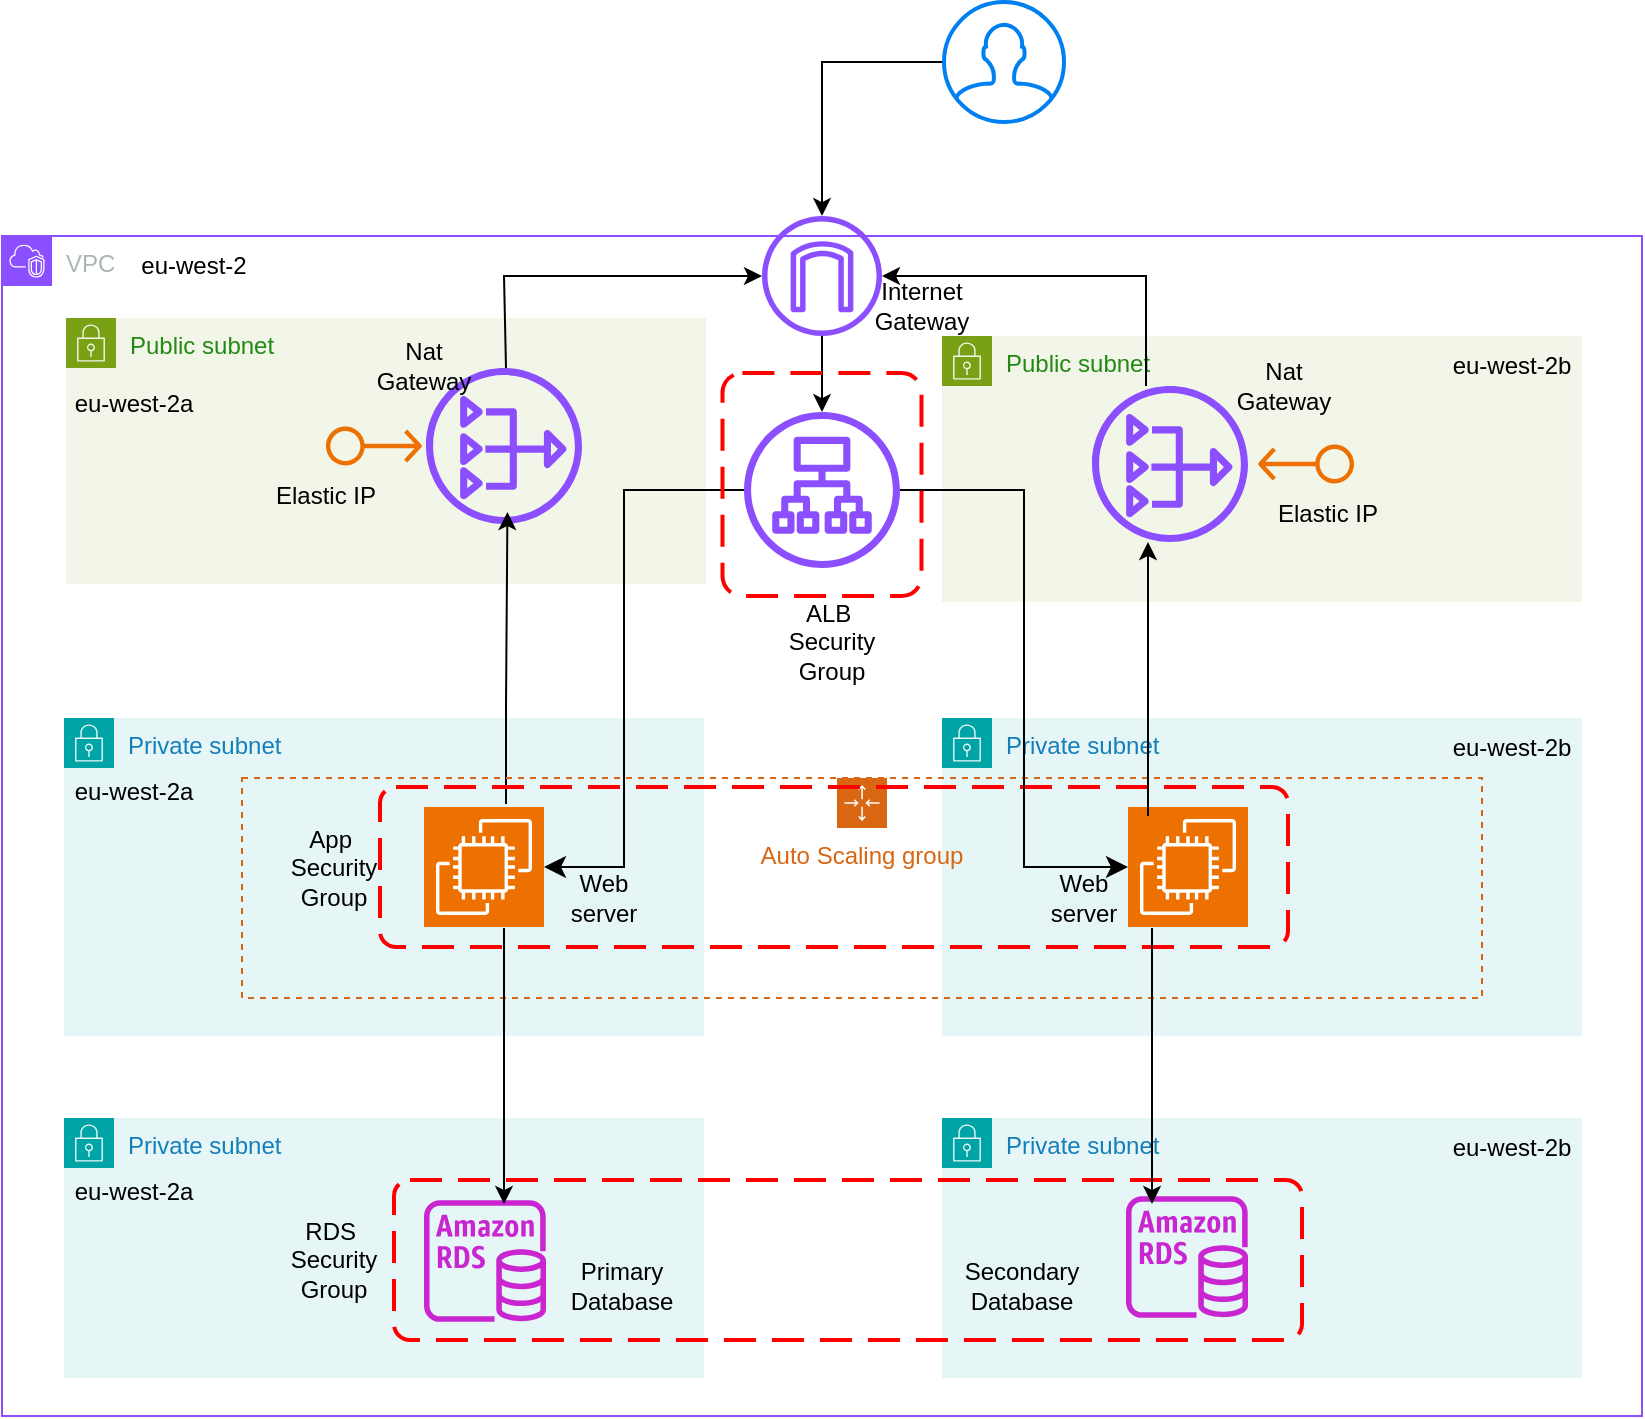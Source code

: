 <mxfile version="24.6.2" type="device">
  <diagram name="Page-1" id="XunEHdQ2r4Ur_lCHkOZh">
    <mxGraphModel dx="1434" dy="900" grid="1" gridSize="10" guides="1" tooltips="1" connect="1" arrows="1" fold="1" page="1" pageScale="1" pageWidth="850" pageHeight="1100" math="0" shadow="0">
      <root>
        <mxCell id="0" />
        <mxCell id="1" parent="0" />
        <mxCell id="7yGEbL5kupSrWjwdthF7-4" value="Public subnet" style="points=[[0,0],[0.25,0],[0.5,0],[0.75,0],[1,0],[1,0.25],[1,0.5],[1,0.75],[1,1],[0.75,1],[0.5,1],[0.25,1],[0,1],[0,0.75],[0,0.5],[0,0.25]];outlineConnect=0;gradientColor=none;html=1;whiteSpace=wrap;fontSize=12;fontStyle=0;container=1;pointerEvents=0;collapsible=0;recursiveResize=0;shape=mxgraph.aws4.group;grIcon=mxgraph.aws4.group_security_group;grStroke=0;strokeColor=#7AA116;fillColor=#F2F6E8;verticalAlign=top;align=left;spacingLeft=30;fontColor=#248814;dashed=0;" vertex="1" parent="1">
          <mxGeometry x="41" y="198" width="320" height="133" as="geometry" />
        </mxCell>
        <mxCell id="7yGEbL5kupSrWjwdthF7-7" value="" style="sketch=0;outlineConnect=0;fontColor=#232F3E;gradientColor=none;fillColor=#8C4FFF;strokeColor=none;dashed=0;verticalLabelPosition=bottom;verticalAlign=top;align=center;html=1;fontSize=12;fontStyle=0;aspect=fixed;pointerEvents=1;shape=mxgraph.aws4.nat_gateway;" vertex="1" parent="7yGEbL5kupSrWjwdthF7-4">
          <mxGeometry x="180" y="25" width="78" height="78" as="geometry" />
        </mxCell>
        <mxCell id="7yGEbL5kupSrWjwdthF7-9" value="" style="sketch=0;outlineConnect=0;fontColor=#232F3E;gradientColor=none;fillColor=#ED7100;strokeColor=none;dashed=0;verticalLabelPosition=bottom;verticalAlign=top;align=center;html=1;fontSize=12;fontStyle=0;aspect=fixed;pointerEvents=1;shape=mxgraph.aws4.elastic_ip_address;" vertex="1" parent="7yGEbL5kupSrWjwdthF7-4">
          <mxGeometry x="130" y="54" width="48" height="20" as="geometry" />
        </mxCell>
        <mxCell id="7yGEbL5kupSrWjwdthF7-12" value="" style="endArrow=classic;html=1;rounded=0;" edge="1" parent="7yGEbL5kupSrWjwdthF7-4" target="7yGEbL5kupSrWjwdthF7-6">
          <mxGeometry width="50" height="50" relative="1" as="geometry">
            <mxPoint x="220" y="25" as="sourcePoint" />
            <mxPoint x="270" y="-25" as="targetPoint" />
            <Array as="points">
              <mxPoint x="219" y="-21" />
            </Array>
          </mxGeometry>
        </mxCell>
        <mxCell id="7yGEbL5kupSrWjwdthF7-17" value="Elastic IP" style="text;html=1;align=center;verticalAlign=middle;whiteSpace=wrap;rounded=0;" vertex="1" parent="7yGEbL5kupSrWjwdthF7-4">
          <mxGeometry x="100" y="74" width="60" height="30" as="geometry" />
        </mxCell>
        <mxCell id="7yGEbL5kupSrWjwdthF7-1" value="VPC" style="points=[[0,0],[0.25,0],[0.5,0],[0.75,0],[1,0],[1,0.25],[1,0.5],[1,0.75],[1,1],[0.75,1],[0.5,1],[0.25,1],[0,1],[0,0.75],[0,0.5],[0,0.25]];outlineConnect=0;gradientColor=none;html=1;whiteSpace=wrap;fontSize=12;fontStyle=0;container=1;pointerEvents=0;collapsible=0;recursiveResize=0;shape=mxgraph.aws4.group;grIcon=mxgraph.aws4.group_vpc2;strokeColor=#8C4FFF;fillColor=none;verticalAlign=top;align=left;spacingLeft=30;fontColor=#AAB7B8;dashed=0;" vertex="1" parent="1">
          <mxGeometry x="9" y="157" width="820" height="590" as="geometry" />
        </mxCell>
        <mxCell id="7yGEbL5kupSrWjwdthF7-2" value="Public subnet" style="points=[[0,0],[0.25,0],[0.5,0],[0.75,0],[1,0],[1,0.25],[1,0.5],[1,0.75],[1,1],[0.75,1],[0.5,1],[0.25,1],[0,1],[0,0.75],[0,0.5],[0,0.25]];outlineConnect=0;gradientColor=none;html=1;whiteSpace=wrap;fontSize=12;fontStyle=0;container=1;pointerEvents=0;collapsible=0;recursiveResize=0;shape=mxgraph.aws4.group;grIcon=mxgraph.aws4.group_security_group;grStroke=0;strokeColor=#7AA116;fillColor=#F2F6E8;verticalAlign=top;align=left;spacingLeft=30;fontColor=#248814;dashed=0;" vertex="1" parent="7yGEbL5kupSrWjwdthF7-1">
          <mxGeometry x="470" y="50" width="320" height="133" as="geometry" />
        </mxCell>
        <mxCell id="7yGEbL5kupSrWjwdthF7-10" value="" style="sketch=0;outlineConnect=0;fontColor=#232F3E;gradientColor=none;fillColor=#ED7100;strokeColor=none;verticalLabelPosition=bottom;verticalAlign=top;align=center;html=1;fontSize=12;fontStyle=0;aspect=fixed;pointerEvents=1;shape=mxgraph.aws4.elastic_ip_address;direction=west;" vertex="1" parent="7yGEbL5kupSrWjwdthF7-2">
          <mxGeometry x="158" y="54" width="48" height="20" as="geometry" />
        </mxCell>
        <mxCell id="7yGEbL5kupSrWjwdthF7-8" value="" style="sketch=0;outlineConnect=0;fontColor=#232F3E;gradientColor=none;fillColor=#8C4FFF;strokeColor=none;dashed=0;verticalLabelPosition=bottom;verticalAlign=top;align=center;html=1;fontSize=12;fontStyle=0;aspect=fixed;pointerEvents=1;shape=mxgraph.aws4.nat_gateway;" vertex="1" parent="7yGEbL5kupSrWjwdthF7-2">
          <mxGeometry x="75" y="25" width="78" height="78" as="geometry" />
        </mxCell>
        <mxCell id="7yGEbL5kupSrWjwdthF7-13" value="" style="endArrow=classic;html=1;rounded=0;" edge="1" parent="7yGEbL5kupSrWjwdthF7-2" target="7yGEbL5kupSrWjwdthF7-6">
          <mxGeometry width="50" height="50" relative="1" as="geometry">
            <mxPoint x="102" y="25" as="sourcePoint" />
            <mxPoint x="-18" y="-34" as="targetPoint" />
            <Array as="points">
              <mxPoint x="102" y="-30" />
            </Array>
          </mxGeometry>
        </mxCell>
        <mxCell id="7yGEbL5kupSrWjwdthF7-16" value="Nat Gateway" style="text;html=1;align=center;verticalAlign=middle;whiteSpace=wrap;rounded=0;" vertex="1" parent="7yGEbL5kupSrWjwdthF7-2">
          <mxGeometry x="141" y="10" width="60" height="30" as="geometry" />
        </mxCell>
        <mxCell id="7yGEbL5kupSrWjwdthF7-18" value="Elastic IP" style="text;html=1;align=center;verticalAlign=middle;whiteSpace=wrap;rounded=0;" vertex="1" parent="7yGEbL5kupSrWjwdthF7-2">
          <mxGeometry x="163" y="74" width="60" height="30" as="geometry" />
        </mxCell>
        <mxCell id="7yGEbL5kupSrWjwdthF7-71" value="eu-west-2b" style="text;html=1;align=center;verticalAlign=middle;whiteSpace=wrap;rounded=0;" vertex="1" parent="7yGEbL5kupSrWjwdthF7-2">
          <mxGeometry x="250" width="70" height="30" as="geometry" />
        </mxCell>
        <mxCell id="7yGEbL5kupSrWjwdthF7-5" value="" style="sketch=0;outlineConnect=0;fontColor=#232F3E;gradientColor=none;fillColor=#8C4FFF;strokeColor=none;dashed=0;verticalLabelPosition=bottom;verticalAlign=top;align=center;html=1;fontSize=12;fontStyle=0;aspect=fixed;pointerEvents=1;shape=mxgraph.aws4.application_load_balancer;" vertex="1" parent="7yGEbL5kupSrWjwdthF7-1">
          <mxGeometry x="371" y="88" width="78" height="78" as="geometry" />
        </mxCell>
        <mxCell id="7yGEbL5kupSrWjwdthF7-19" value="Private subnet" style="points=[[0,0],[0.25,0],[0.5,0],[0.75,0],[1,0],[1,0.25],[1,0.5],[1,0.75],[1,1],[0.75,1],[0.5,1],[0.25,1],[0,1],[0,0.75],[0,0.5],[0,0.25]];outlineConnect=0;gradientColor=none;html=1;whiteSpace=wrap;fontSize=12;fontStyle=0;container=1;pointerEvents=0;collapsible=0;recursiveResize=0;shape=mxgraph.aws4.group;grIcon=mxgraph.aws4.group_security_group;grStroke=0;strokeColor=#00A4A6;fillColor=#E6F6F7;verticalAlign=top;align=left;spacingLeft=30;fontColor=#147EBA;dashed=0;" vertex="1" parent="7yGEbL5kupSrWjwdthF7-1">
          <mxGeometry x="31" y="241" width="320" height="159" as="geometry" />
        </mxCell>
        <mxCell id="7yGEbL5kupSrWjwdthF7-34" value="" style="endArrow=classic;html=1;rounded=0;" edge="1" parent="7yGEbL5kupSrWjwdthF7-19">
          <mxGeometry width="50" height="50" relative="1" as="geometry">
            <mxPoint x="221" y="43" as="sourcePoint" />
            <mxPoint x="221.713" y="-103" as="targetPoint" />
            <Array as="points">
              <mxPoint x="221" y="-6" />
            </Array>
          </mxGeometry>
        </mxCell>
        <mxCell id="7yGEbL5kupSrWjwdthF7-69" value="eu-west-2a" style="text;html=1;align=center;verticalAlign=middle;whiteSpace=wrap;rounded=0;" vertex="1" parent="7yGEbL5kupSrWjwdthF7-19">
          <mxGeometry y="22" width="70" height="30" as="geometry" />
        </mxCell>
        <mxCell id="7yGEbL5kupSrWjwdthF7-20" value="Private subnet" style="points=[[0,0],[0.25,0],[0.5,0],[0.75,0],[1,0],[1,0.25],[1,0.5],[1,0.75],[1,1],[0.75,1],[0.5,1],[0.25,1],[0,1],[0,0.75],[0,0.5],[0,0.25]];outlineConnect=0;gradientColor=none;html=1;whiteSpace=wrap;fontSize=12;fontStyle=0;container=1;pointerEvents=0;collapsible=0;recursiveResize=0;shape=mxgraph.aws4.group;grIcon=mxgraph.aws4.group_security_group;grStroke=0;strokeColor=#00A4A6;fillColor=#E6F6F7;verticalAlign=top;align=left;spacingLeft=30;fontColor=#147EBA;dashed=0;" vertex="1" parent="7yGEbL5kupSrWjwdthF7-1">
          <mxGeometry x="470" y="241" width="320" height="159" as="geometry" />
        </mxCell>
        <mxCell id="7yGEbL5kupSrWjwdthF7-72" value="eu-west-2b" style="text;html=1;align=center;verticalAlign=middle;whiteSpace=wrap;rounded=0;" vertex="1" parent="7yGEbL5kupSrWjwdthF7-20">
          <mxGeometry x="250" width="70" height="30" as="geometry" />
        </mxCell>
        <mxCell id="7yGEbL5kupSrWjwdthF7-6" value="" style="sketch=0;outlineConnect=0;fontColor=#232F3E;gradientColor=none;fillColor=#8C4FFF;strokeColor=none;dashed=0;verticalLabelPosition=bottom;verticalAlign=top;align=center;html=1;fontSize=12;fontStyle=0;aspect=fixed;pointerEvents=1;shape=mxgraph.aws4.internet_gateway;" vertex="1" parent="7yGEbL5kupSrWjwdthF7-1">
          <mxGeometry x="380" y="-10" width="60" height="60" as="geometry" />
        </mxCell>
        <mxCell id="7yGEbL5kupSrWjwdthF7-14" value="" style="endArrow=classic;html=1;rounded=0;" edge="1" parent="7yGEbL5kupSrWjwdthF7-1" source="7yGEbL5kupSrWjwdthF7-6" target="7yGEbL5kupSrWjwdthF7-5">
          <mxGeometry width="50" height="50" relative="1" as="geometry">
            <mxPoint x="413" y="30" as="sourcePoint" />
            <mxPoint x="533" y="89" as="targetPoint" />
          </mxGeometry>
        </mxCell>
        <mxCell id="7yGEbL5kupSrWjwdthF7-21" value="Private subnet" style="points=[[0,0],[0.25,0],[0.5,0],[0.75,0],[1,0],[1,0.25],[1,0.5],[1,0.75],[1,1],[0.75,1],[0.5,1],[0.25,1],[0,1],[0,0.75],[0,0.5],[0,0.25]];outlineConnect=0;gradientColor=none;html=1;whiteSpace=wrap;fontSize=12;fontStyle=0;container=1;pointerEvents=0;collapsible=0;recursiveResize=0;shape=mxgraph.aws4.group;grIcon=mxgraph.aws4.group_security_group;grStroke=0;strokeColor=#00A4A6;fillColor=#E6F6F7;verticalAlign=top;align=left;spacingLeft=30;fontColor=#147EBA;dashed=0;" vertex="1" parent="7yGEbL5kupSrWjwdthF7-1">
          <mxGeometry x="31" y="441" width="320" height="130" as="geometry" />
        </mxCell>
        <mxCell id="7yGEbL5kupSrWjwdthF7-27" value="" style="sketch=0;outlineConnect=0;fontColor=#232F3E;gradientColor=none;fillColor=#C925D1;strokeColor=none;dashed=0;verticalLabelPosition=bottom;verticalAlign=top;align=center;html=1;fontSize=12;fontStyle=0;aspect=fixed;pointerEvents=1;shape=mxgraph.aws4.rds_instance;" vertex="1" parent="7yGEbL5kupSrWjwdthF7-21">
          <mxGeometry x="180" y="41" width="61" height="61" as="geometry" />
        </mxCell>
        <mxCell id="7yGEbL5kupSrWjwdthF7-44" value="RDS&amp;nbsp;&lt;br&gt;Security Group" style="text;html=1;align=center;verticalAlign=middle;whiteSpace=wrap;rounded=0;" vertex="1" parent="7yGEbL5kupSrWjwdthF7-21">
          <mxGeometry x="105" y="56" width="60" height="30" as="geometry" />
        </mxCell>
        <mxCell id="7yGEbL5kupSrWjwdthF7-70" value="eu-west-2a" style="text;html=1;align=center;verticalAlign=middle;whiteSpace=wrap;rounded=0;" vertex="1" parent="7yGEbL5kupSrWjwdthF7-21">
          <mxGeometry y="22" width="70" height="30" as="geometry" />
        </mxCell>
        <mxCell id="7yGEbL5kupSrWjwdthF7-22" value="Private subnet" style="points=[[0,0],[0.25,0],[0.5,0],[0.75,0],[1,0],[1,0.25],[1,0.5],[1,0.75],[1,1],[0.75,1],[0.5,1],[0.25,1],[0,1],[0,0.75],[0,0.5],[0,0.25]];outlineConnect=0;gradientColor=none;html=1;whiteSpace=wrap;fontSize=12;fontStyle=0;container=1;pointerEvents=0;collapsible=0;recursiveResize=0;shape=mxgraph.aws4.group;grIcon=mxgraph.aws4.group_security_group;grStroke=0;strokeColor=#00A4A6;fillColor=#E6F6F7;verticalAlign=top;align=left;spacingLeft=30;fontColor=#147EBA;dashed=0;" vertex="1" parent="7yGEbL5kupSrWjwdthF7-1">
          <mxGeometry x="470" y="441" width="320" height="130" as="geometry" />
        </mxCell>
        <mxCell id="7yGEbL5kupSrWjwdthF7-28" value="" style="sketch=0;outlineConnect=0;fontColor=#232F3E;gradientColor=none;fillColor=#C925D1;strokeColor=none;dashed=0;verticalLabelPosition=bottom;verticalAlign=top;align=center;html=1;fontSize=12;fontStyle=0;aspect=fixed;pointerEvents=1;shape=mxgraph.aws4.rds_instance;" vertex="1" parent="7yGEbL5kupSrWjwdthF7-22">
          <mxGeometry x="92" y="39" width="61" height="61" as="geometry" />
        </mxCell>
        <mxCell id="7yGEbL5kupSrWjwdthF7-73" value="eu-west-2b" style="text;html=1;align=center;verticalAlign=middle;whiteSpace=wrap;rounded=0;" vertex="1" parent="7yGEbL5kupSrWjwdthF7-22">
          <mxGeometry x="250" width="70" height="30" as="geometry" />
        </mxCell>
        <mxCell id="7yGEbL5kupSrWjwdthF7-23" value="Auto Scaling group" style="points=[[0,0],[0.25,0],[0.5,0],[0.75,0],[1,0],[1,0.25],[1,0.5],[1,0.75],[1,1],[0.75,1],[0.5,1],[0.25,1],[0,1],[0,0.75],[0,0.5],[0,0.25]];outlineConnect=0;gradientColor=none;html=1;whiteSpace=wrap;fontSize=12;fontStyle=0;container=1;pointerEvents=0;collapsible=0;recursiveResize=0;shape=mxgraph.aws4.groupCenter;grIcon=mxgraph.aws4.group_auto_scaling_group;grStroke=1;strokeColor=#D86613;fillColor=none;verticalAlign=top;align=center;fontColor=#D86613;dashed=1;spacingTop=25;" vertex="1" parent="7yGEbL5kupSrWjwdthF7-1">
          <mxGeometry x="120" y="271" width="620" height="110" as="geometry" />
        </mxCell>
        <mxCell id="7yGEbL5kupSrWjwdthF7-24" value="" style="sketch=0;points=[[0,0,0],[0.25,0,0],[0.5,0,0],[0.75,0,0],[1,0,0],[0,1,0],[0.25,1,0],[0.5,1,0],[0.75,1,0],[1,1,0],[0,0.25,0],[0,0.5,0],[0,0.75,0],[1,0.25,0],[1,0.5,0],[1,0.75,0]];outlineConnect=0;fontColor=#232F3E;fillColor=#ED7100;strokeColor=#ffffff;dashed=0;verticalLabelPosition=bottom;verticalAlign=top;align=center;html=1;fontSize=12;fontStyle=0;aspect=fixed;shape=mxgraph.aws4.resourceIcon;resIcon=mxgraph.aws4.ec2;" vertex="1" parent="7yGEbL5kupSrWjwdthF7-23">
          <mxGeometry x="91" y="14.5" width="60" height="60" as="geometry" />
        </mxCell>
        <mxCell id="7yGEbL5kupSrWjwdthF7-25" value="" style="sketch=0;points=[[0,0,0],[0.25,0,0],[0.5,0,0],[0.75,0,0],[1,0,0],[0,1,0],[0.25,1,0],[0.5,1,0],[0.75,1,0],[1,1,0],[0,0.25,0],[0,0.5,0],[0,0.75,0],[1,0.25,0],[1,0.5,0],[1,0.75,0]];outlineConnect=0;fontColor=#232F3E;fillColor=#ED7100;strokeColor=#ffffff;dashed=0;verticalLabelPosition=bottom;verticalAlign=top;align=center;html=1;fontSize=12;fontStyle=0;aspect=fixed;shape=mxgraph.aws4.resourceIcon;resIcon=mxgraph.aws4.ec2;" vertex="1" parent="7yGEbL5kupSrWjwdthF7-23">
          <mxGeometry x="443" y="14.5" width="60" height="60" as="geometry" />
        </mxCell>
        <mxCell id="7yGEbL5kupSrWjwdthF7-37" value="Web server" style="text;html=1;align=center;verticalAlign=middle;whiteSpace=wrap;rounded=0;" vertex="1" parent="7yGEbL5kupSrWjwdthF7-23">
          <mxGeometry x="151" y="44.5" width="60" height="30" as="geometry" />
        </mxCell>
        <mxCell id="7yGEbL5kupSrWjwdthF7-38" value="Web server" style="text;html=1;align=center;verticalAlign=middle;whiteSpace=wrap;rounded=0;" vertex="1" parent="7yGEbL5kupSrWjwdthF7-23">
          <mxGeometry x="391" y="44.5" width="60" height="30" as="geometry" />
        </mxCell>
        <mxCell id="7yGEbL5kupSrWjwdthF7-43" value="App&amp;nbsp;&lt;br&gt;Security Group" style="text;html=1;align=center;verticalAlign=middle;whiteSpace=wrap;rounded=0;" vertex="1" parent="7yGEbL5kupSrWjwdthF7-23">
          <mxGeometry x="16" y="29.5" width="60" height="30" as="geometry" />
        </mxCell>
        <mxCell id="7yGEbL5kupSrWjwdthF7-29" value="" style="rounded=1;arcSize=10;dashed=1;strokeColor=#ff0000;fillColor=none;gradientColor=none;dashPattern=8 4;strokeWidth=2;" vertex="1" parent="7yGEbL5kupSrWjwdthF7-23">
          <mxGeometry x="69" y="4.5" width="454" height="80" as="geometry" />
        </mxCell>
        <mxCell id="7yGEbL5kupSrWjwdthF7-30" value="" style="rounded=1;arcSize=10;dashed=1;strokeColor=#ff0000;fillColor=none;gradientColor=none;dashPattern=8 4;strokeWidth=2;" vertex="1" parent="7yGEbL5kupSrWjwdthF7-1">
          <mxGeometry x="196" y="472" width="454" height="80" as="geometry" />
        </mxCell>
        <mxCell id="7yGEbL5kupSrWjwdthF7-35" value="" style="endArrow=classic;html=1;rounded=0;" edge="1" parent="7yGEbL5kupSrWjwdthF7-1">
          <mxGeometry width="50" height="50" relative="1" as="geometry">
            <mxPoint x="573" y="290" as="sourcePoint" />
            <mxPoint x="573" y="153" as="targetPoint" />
            <Array as="points">
              <mxPoint x="573" y="250" />
            </Array>
          </mxGeometry>
        </mxCell>
        <mxCell id="7yGEbL5kupSrWjwdthF7-39" value="Primary Database&lt;span style=&quot;color: rgba(0, 0, 0, 0); font-family: monospace; font-size: 0px; text-align: start; text-wrap: nowrap;&quot;&gt;%3CmxGraphModel%3E%3Croot%3E%3CmxCell%20id%3D%220%22%2F%3E%3CmxCell%20id%3D%221%22%20parent%3D%220%22%2F%3E%3CmxCell%20id%3D%222%22%20value%3D%22Web%20server%22%20style%3D%22text%3Bhtml%3D1%3Balign%3Dcenter%3BverticalAlign%3Dmiddle%3BwhiteSpace%3Dwrap%3Brounded%3D0%3B%22%20vertex%3D%221%22%20parent%3D%221%22%3E%3CmxGeometry%20x%3D%22290%22%20y%3D%22347%22%20width%3D%2260%22%20height%3D%2230%22%20as%3D%22geometry%22%2F%3E%3C%2FmxCell%3E%3C%2Froot%3E%3C%2FmxGraphModel%3E&lt;/span&gt;" style="text;html=1;align=center;verticalAlign=middle;whiteSpace=wrap;rounded=0;" vertex="1" parent="7yGEbL5kupSrWjwdthF7-1">
          <mxGeometry x="280" y="510" width="60" height="30" as="geometry" />
        </mxCell>
        <mxCell id="7yGEbL5kupSrWjwdthF7-40" value="Secondary Database&lt;span style=&quot;color: rgba(0, 0, 0, 0); font-family: monospace; font-size: 0px; text-align: start; text-wrap: nowrap;&quot;&gt;%3CmxGraphModel%3E%3Croot%3E%3CmxCell%20id%3D%220%22%2F%3E%3CmxCell%20id%3D%221%22%20parent%3D%220%22%2F%3E%3CmxCell%20id%3D%222%22%20value%3D%22Web%20server%22%20style%3D%22text%3Bhtml%3D1%3Balign%3Dcenter%3BverticalAlign%3Dmiddle%3BwhiteSpace%3Dwrap%3Brounded%3D0%3B%22%20vertex%3D%221%22%20parent%3D%221%22%3E%3CmxGeometry%20x%3D%22290%22%20y%3D%22347%22%20width%3D%2260%22%20height%3D%2230%22%20as%3D%22geometry%22%2F%3E%3C%2FmxCell%3E%3C%2Froot%3E%3C%2FmxGraphModel%3E&lt;/span&gt;" style="text;html=1;align=center;verticalAlign=middle;whiteSpace=wrap;rounded=0;" vertex="1" parent="7yGEbL5kupSrWjwdthF7-1">
          <mxGeometry x="480" y="510" width="60" height="30" as="geometry" />
        </mxCell>
        <mxCell id="7yGEbL5kupSrWjwdthF7-41" value="Internet Gateway" style="text;html=1;align=center;verticalAlign=middle;whiteSpace=wrap;rounded=0;" vertex="1" parent="7yGEbL5kupSrWjwdthF7-1">
          <mxGeometry x="430" y="20" width="60" height="30" as="geometry" />
        </mxCell>
        <mxCell id="7yGEbL5kupSrWjwdthF7-42" value="ALB&amp;nbsp;&lt;br&gt;Security Group" style="text;html=1;align=center;verticalAlign=middle;whiteSpace=wrap;rounded=0;" vertex="1" parent="7yGEbL5kupSrWjwdthF7-1">
          <mxGeometry x="385" y="188" width="60" height="30" as="geometry" />
        </mxCell>
        <mxCell id="7yGEbL5kupSrWjwdthF7-45" value="" style="endArrow=classic;html=1;rounded=0;" edge="1" parent="7yGEbL5kupSrWjwdthF7-1">
          <mxGeometry width="50" height="50" relative="1" as="geometry">
            <mxPoint x="251" y="346" as="sourcePoint" />
            <mxPoint x="251" y="484" as="targetPoint" />
            <Array as="points">
              <mxPoint x="251" y="435" />
            </Array>
          </mxGeometry>
        </mxCell>
        <mxCell id="7yGEbL5kupSrWjwdthF7-46" value="" style="endArrow=classic;html=1;rounded=0;" edge="1" parent="7yGEbL5kupSrWjwdthF7-1">
          <mxGeometry width="50" height="50" relative="1" as="geometry">
            <mxPoint x="575" y="346" as="sourcePoint" />
            <mxPoint x="575" y="484" as="targetPoint" />
            <Array as="points">
              <mxPoint x="575" y="435" />
            </Array>
          </mxGeometry>
        </mxCell>
        <mxCell id="7yGEbL5kupSrWjwdthF7-61" value="" style="edgeStyle=segmentEdgeStyle;endArrow=classic;html=1;curved=0;rounded=0;endSize=8;startSize=8;entryX=1;entryY=0.5;entryDx=0;entryDy=0;entryPerimeter=0;" edge="1" parent="7yGEbL5kupSrWjwdthF7-1" source="7yGEbL5kupSrWjwdthF7-5" target="7yGEbL5kupSrWjwdthF7-24">
          <mxGeometry width="50" height="50" relative="1" as="geometry">
            <mxPoint x="351" y="140" as="sourcePoint" />
            <mxPoint x="261" y="240" as="targetPoint" />
            <Array as="points">
              <mxPoint x="311" y="127" />
              <mxPoint x="311" y="316" />
            </Array>
          </mxGeometry>
        </mxCell>
        <mxCell id="7yGEbL5kupSrWjwdthF7-15" value="Nat Gateway" style="text;html=1;align=center;verticalAlign=middle;whiteSpace=wrap;rounded=0;" vertex="1" parent="7yGEbL5kupSrWjwdthF7-1">
          <mxGeometry x="181" y="50" width="60" height="30" as="geometry" />
        </mxCell>
        <mxCell id="7yGEbL5kupSrWjwdthF7-64" value="" style="edgeStyle=segmentEdgeStyle;endArrow=classic;html=1;curved=0;rounded=0;endSize=8;startSize=8;entryX=0;entryY=0.5;entryDx=0;entryDy=0;entryPerimeter=0;" edge="1" parent="7yGEbL5kupSrWjwdthF7-1" source="7yGEbL5kupSrWjwdthF7-5" target="7yGEbL5kupSrWjwdthF7-25">
          <mxGeometry width="50" height="50" relative="1" as="geometry">
            <mxPoint x="410" y="166" as="sourcePoint" />
            <mxPoint x="490" y="276" as="targetPoint" />
            <Array as="points">
              <mxPoint x="511" y="127" />
              <mxPoint x="511" y="316" />
            </Array>
          </mxGeometry>
        </mxCell>
        <mxCell id="7yGEbL5kupSrWjwdthF7-36" value="" style="rounded=1;arcSize=10;dashed=1;strokeColor=#ff0000;fillColor=none;gradientColor=none;dashPattern=8 4;strokeWidth=2;" vertex="1" parent="7yGEbL5kupSrWjwdthF7-1">
          <mxGeometry x="360.25" y="68.5" width="99.5" height="111.5" as="geometry" />
        </mxCell>
        <mxCell id="7yGEbL5kupSrWjwdthF7-68" value="eu-west-2a" style="text;html=1;align=center;verticalAlign=middle;whiteSpace=wrap;rounded=0;" vertex="1" parent="7yGEbL5kupSrWjwdthF7-1">
          <mxGeometry x="31" y="68.5" width="70" height="30" as="geometry" />
        </mxCell>
        <mxCell id="7yGEbL5kupSrWjwdthF7-74" value="eu-west-2" style="text;html=1;align=center;verticalAlign=middle;whiteSpace=wrap;rounded=0;" vertex="1" parent="7yGEbL5kupSrWjwdthF7-1">
          <mxGeometry x="61" width="70" height="30" as="geometry" />
        </mxCell>
        <mxCell id="7yGEbL5kupSrWjwdthF7-67" style="edgeStyle=orthogonalEdgeStyle;rounded=0;orthogonalLoop=1;jettySize=auto;html=1;" edge="1" parent="1" source="7yGEbL5kupSrWjwdthF7-66" target="7yGEbL5kupSrWjwdthF7-6">
          <mxGeometry relative="1" as="geometry" />
        </mxCell>
        <mxCell id="7yGEbL5kupSrWjwdthF7-66" value="" style="html=1;verticalLabelPosition=bottom;align=center;labelBackgroundColor=#ffffff;verticalAlign=top;strokeWidth=2;strokeColor=#0080F0;shadow=0;dashed=0;shape=mxgraph.ios7.icons.user;" vertex="1" parent="1">
          <mxGeometry x="480" y="40" width="60" height="60" as="geometry" />
        </mxCell>
      </root>
    </mxGraphModel>
  </diagram>
</mxfile>
